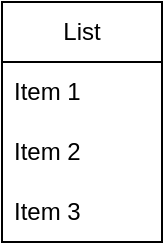 <mxfile version="25.0.3">
  <diagram name="Page-1" id="NFBrNH77Y_sxNEUdnp_R">
    <mxGraphModel dx="1466" dy="666" grid="1" gridSize="10" guides="1" tooltips="1" connect="1" arrows="1" fold="1" page="1" pageScale="1" pageWidth="850" pageHeight="1100" math="0" shadow="0">
      <root>
        <mxCell id="0" />
        <mxCell id="1" parent="0" />
        <mxCell id="kX2NcdEr8L9UVFI2QJf_-1" value="List" style="swimlane;fontStyle=0;childLayout=stackLayout;horizontal=1;startSize=30;horizontalStack=0;resizeParent=1;resizeParentMax=0;resizeLast=0;collapsible=1;marginBottom=0;whiteSpace=wrap;html=1;" vertex="1" parent="1">
          <mxGeometry x="60" y="240" width="80" height="120" as="geometry" />
        </mxCell>
        <mxCell id="kX2NcdEr8L9UVFI2QJf_-2" value="Item 1" style="text;strokeColor=none;fillColor=none;align=left;verticalAlign=middle;spacingLeft=4;spacingRight=4;overflow=hidden;points=[[0,0.5],[1,0.5]];portConstraint=eastwest;rotatable=0;whiteSpace=wrap;html=1;" vertex="1" parent="kX2NcdEr8L9UVFI2QJf_-1">
          <mxGeometry y="30" width="80" height="30" as="geometry" />
        </mxCell>
        <mxCell id="kX2NcdEr8L9UVFI2QJf_-3" value="Item 2" style="text;strokeColor=none;fillColor=none;align=left;verticalAlign=middle;spacingLeft=4;spacingRight=4;overflow=hidden;points=[[0,0.5],[1,0.5]];portConstraint=eastwest;rotatable=0;whiteSpace=wrap;html=1;" vertex="1" parent="kX2NcdEr8L9UVFI2QJf_-1">
          <mxGeometry y="60" width="80" height="30" as="geometry" />
        </mxCell>
        <mxCell id="kX2NcdEr8L9UVFI2QJf_-4" value="Item 3" style="text;strokeColor=none;fillColor=none;align=left;verticalAlign=middle;spacingLeft=4;spacingRight=4;overflow=hidden;points=[[0,0.5],[1,0.5]];portConstraint=eastwest;rotatable=0;whiteSpace=wrap;html=1;" vertex="1" parent="kX2NcdEr8L9UVFI2QJf_-1">
          <mxGeometry y="90" width="80" height="30" as="geometry" />
        </mxCell>
      </root>
    </mxGraphModel>
  </diagram>
</mxfile>
